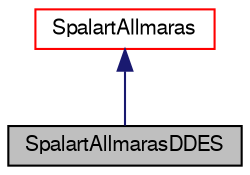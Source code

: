 digraph "SpalartAllmarasDDES"
{
  bgcolor="transparent";
  edge [fontname="FreeSans",fontsize="10",labelfontname="FreeSans",labelfontsize="10"];
  node [fontname="FreeSans",fontsize="10",shape=record];
  Node21 [label="SpalartAllmarasDDES",height=0.2,width=0.4,color="black", fillcolor="grey75", style="filled", fontcolor="black"];
  Node22 -> Node21 [dir="back",color="midnightblue",fontsize="10",style="solid",fontname="FreeSans"];
  Node22 [label="SpalartAllmaras",height=0.2,width=0.4,color="red",URL="$a30902.html",tooltip="SpalartAllmaras DES (SA + LES) turbulence model for incompressible flows. "];
}
